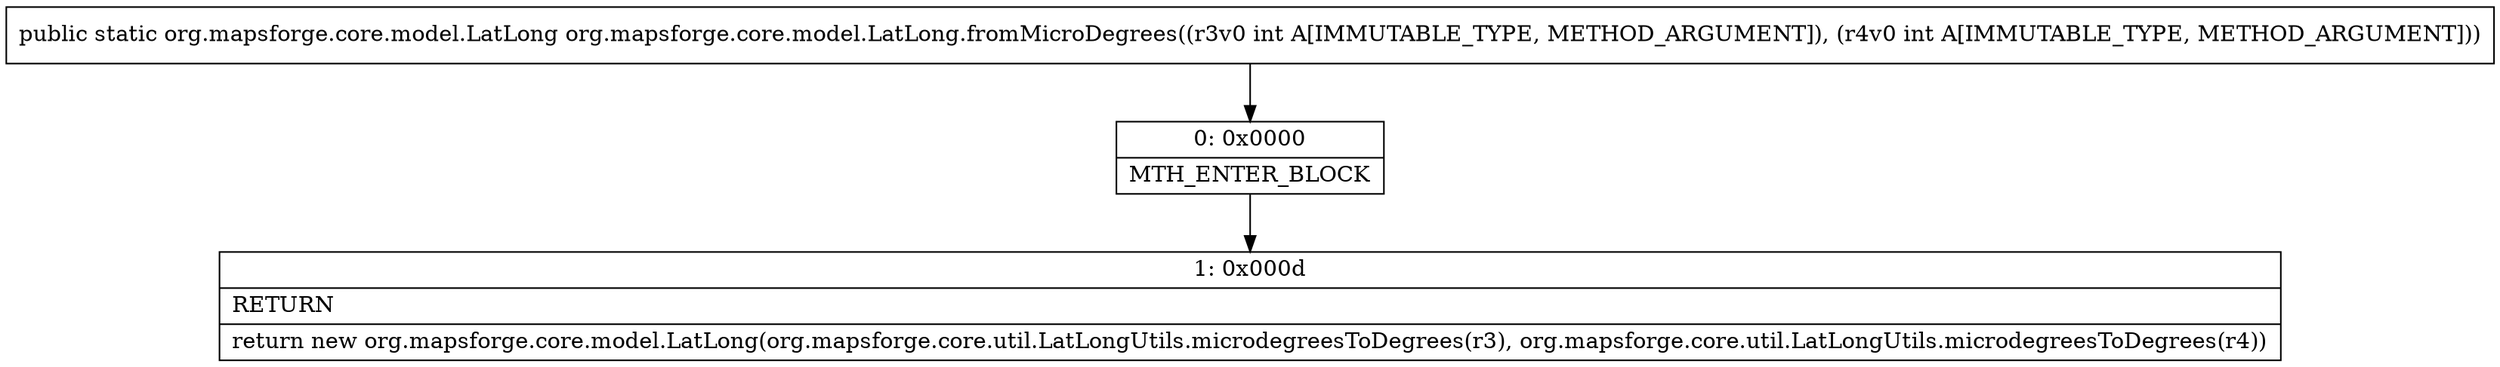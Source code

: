 digraph "CFG fororg.mapsforge.core.model.LatLong.fromMicroDegrees(II)Lorg\/mapsforge\/core\/model\/LatLong;" {
Node_0 [shape=record,label="{0\:\ 0x0000|MTH_ENTER_BLOCK\l}"];
Node_1 [shape=record,label="{1\:\ 0x000d|RETURN\l|return new org.mapsforge.core.model.LatLong(org.mapsforge.core.util.LatLongUtils.microdegreesToDegrees(r3), org.mapsforge.core.util.LatLongUtils.microdegreesToDegrees(r4))\l}"];
MethodNode[shape=record,label="{public static org.mapsforge.core.model.LatLong org.mapsforge.core.model.LatLong.fromMicroDegrees((r3v0 int A[IMMUTABLE_TYPE, METHOD_ARGUMENT]), (r4v0 int A[IMMUTABLE_TYPE, METHOD_ARGUMENT])) }"];
MethodNode -> Node_0;
Node_0 -> Node_1;
}

